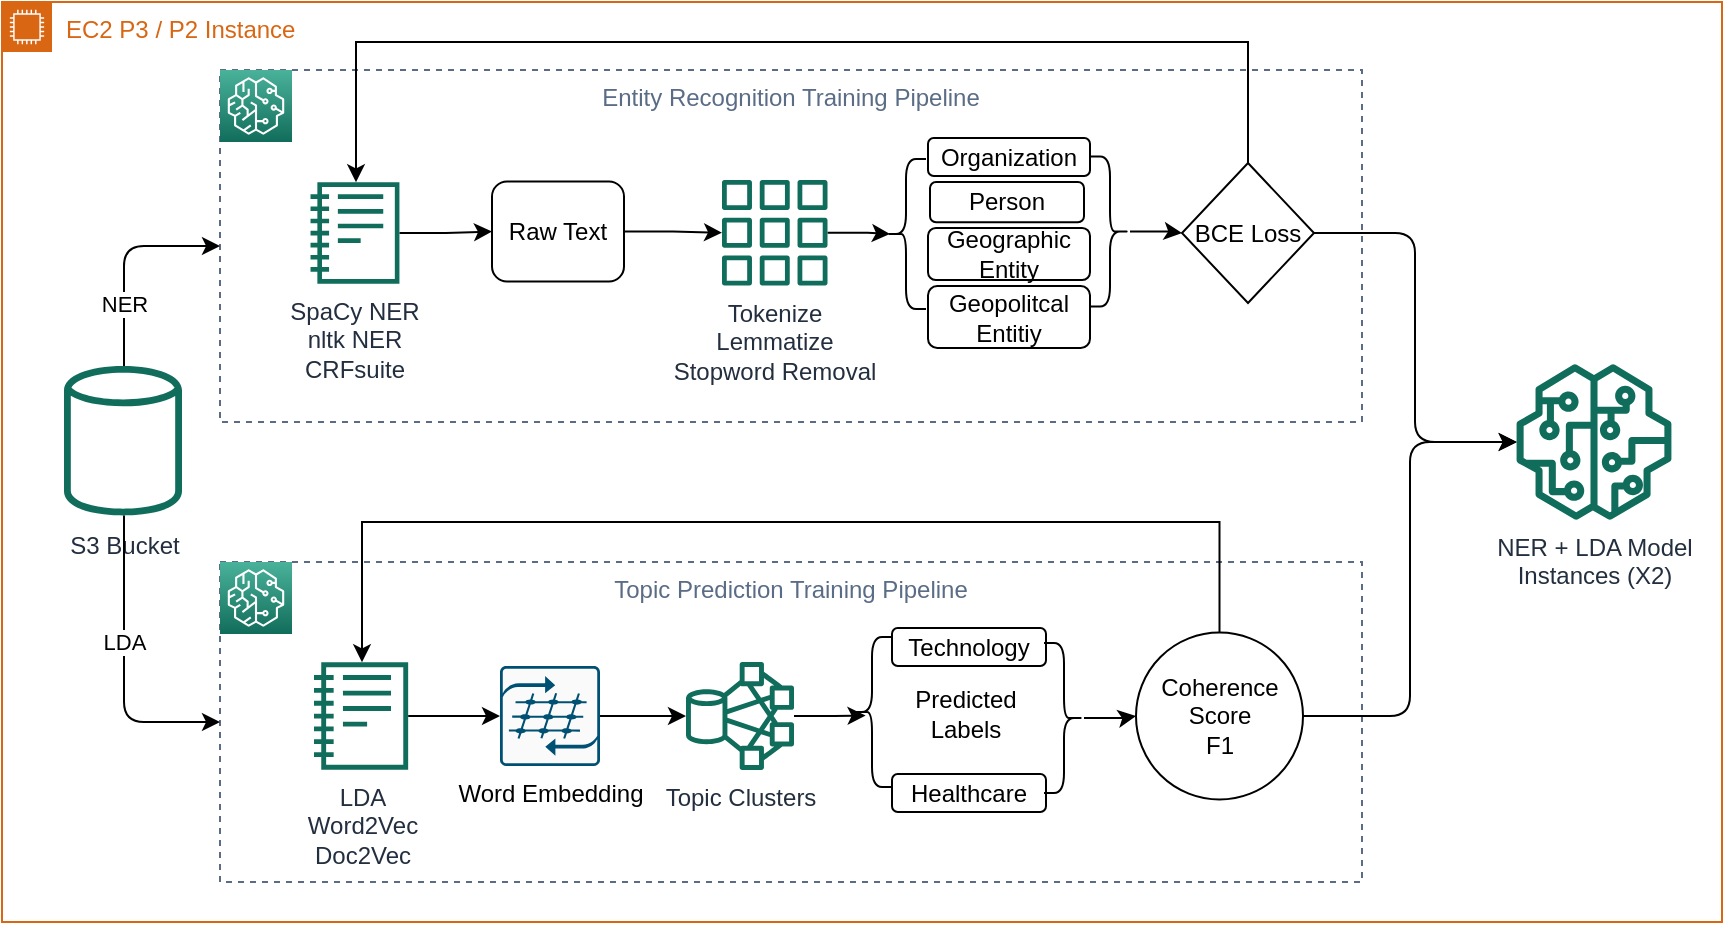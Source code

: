 <mxfile version="14.9.6" type="device"><diagram id="OFmGCDliSTIb5eMxiQcG" name="Page-1"><mxGraphModel dx="1843" dy="660" grid="1" gridSize="10" guides="1" tooltips="1" connect="1" arrows="1" fold="1" page="1" pageScale="1" pageWidth="1169" pageHeight="827" math="0" shadow="0"><root><mxCell id="0"/><mxCell id="1" parent="0"/><mxCell id="dLfma9tmVdJ0wUqxu7KE-44" value="Topic Prediction Training Pipeline" style="fillColor=none;strokeColor=#5A6C86;dashed=1;verticalAlign=top;fontStyle=0;fontColor=#5A6C86;" vertex="1" parent="1"><mxGeometry x="239" y="1280" width="571" height="160" as="geometry"/></mxCell><mxCell id="dLfma9tmVdJ0wUqxu7KE-45" value="Entity Recognition Training Pipeline" style="fillColor=none;strokeColor=#5A6C86;dashed=1;verticalAlign=top;fontStyle=0;fontColor=#5A6C86;" vertex="1" parent="1"><mxGeometry x="239" y="1034" width="571" height="176" as="geometry"/></mxCell><mxCell id="dLfma9tmVdJ0wUqxu7KE-46" value="EC2 P3 / P2 Instance" style="points=[[0,0],[0.25,0],[0.5,0],[0.75,0],[1,0],[1,0.25],[1,0.5],[1,0.75],[1,1],[0.75,1],[0.5,1],[0.25,1],[0,1],[0,0.75],[0,0.5],[0,0.25]];outlineConnect=0;gradientColor=none;html=1;whiteSpace=wrap;fontSize=12;fontStyle=0;shape=mxgraph.aws4.group;grIcon=mxgraph.aws4.group_ec2_instance_contents;strokeColor=#D86613;fillColor=none;verticalAlign=top;align=left;spacingLeft=30;fontColor=#D86613;dashed=0;" vertex="1" parent="1"><mxGeometry x="130" y="1000" width="860" height="460" as="geometry"/></mxCell><mxCell id="dLfma9tmVdJ0wUqxu7KE-47" value="" style="edgeStyle=orthogonalEdgeStyle;rounded=0;orthogonalLoop=1;jettySize=auto;html=1;" edge="1" parent="1" source="dLfma9tmVdJ0wUqxu7KE-48" target="dLfma9tmVdJ0wUqxu7KE-59"><mxGeometry relative="1" as="geometry"/></mxCell><object label="LDA&lt;br&gt;Word2Vec&lt;br&gt;Doc2Vec" id="dLfma9tmVdJ0wUqxu7KE-48"><mxCell style="outlineConnect=0;fontColor=#232F3E;gradientColor=none;fillColor=#116D5B;strokeColor=none;dashed=0;verticalLabelPosition=bottom;verticalAlign=top;align=center;html=1;fontSize=12;fontStyle=0;aspect=fixed;pointerEvents=1;shape=mxgraph.aws4.sagemaker_notebook;" vertex="1" parent="1"><mxGeometry x="286" y="1330" width="47.08" height="54" as="geometry"/></mxCell></object><mxCell id="dLfma9tmVdJ0wUqxu7KE-49" value="NER + LDA Model &lt;br&gt;Instances (X2)" style="outlineConnect=0;fontColor=#232F3E;gradientColor=none;fillColor=#116D5B;strokeColor=none;dashed=0;verticalLabelPosition=bottom;verticalAlign=top;align=center;html=1;fontSize=12;fontStyle=0;aspect=fixed;pointerEvents=1;shape=mxgraph.aws4.sagemaker_model;" vertex="1" parent="1"><mxGeometry x="887" y="1181.0" width="78" height="78" as="geometry"/></mxCell><mxCell id="dLfma9tmVdJ0wUqxu7KE-50" value="S3 Bucket" style="outlineConnect=0;fontColor=#232F3E;gradientColor=none;strokeColor=none;dashed=0;verticalLabelPosition=bottom;verticalAlign=top;align=center;html=1;fontSize=12;fontStyle=0;aspect=fixed;pointerEvents=1;shape=mxgraph.aws4.generic_database;fillColor=#116D5B;" vertex="1" parent="1"><mxGeometry x="161" y="1180.34" width="59" height="78" as="geometry"/></mxCell><mxCell id="dLfma9tmVdJ0wUqxu7KE-51" value="" style="points=[[0,0,0],[0.25,0,0],[0.5,0,0],[0.75,0,0],[1,0,0],[0,1,0],[0.25,1,0],[0.5,1,0],[0.75,1,0],[1,1,0],[0,0.25,0],[0,0.5,0],[0,0.75,0],[1,0.25,0],[1,0.5,0],[1,0.75,0]];outlineConnect=0;fontColor=#232F3E;gradientColor=#4AB29A;gradientDirection=north;fillColor=#116D5B;strokeColor=#ffffff;dashed=0;verticalLabelPosition=bottom;verticalAlign=top;align=center;html=1;fontSize=12;fontStyle=0;aspect=fixed;shape=mxgraph.aws4.resourceIcon;resIcon=mxgraph.aws4.sagemaker;" vertex="1" parent="1"><mxGeometry x="239" y="1034" width="36" height="36" as="geometry"/></mxCell><mxCell id="dLfma9tmVdJ0wUqxu7KE-52" value="" style="points=[[0,0,0],[0.25,0,0],[0.5,0,0],[0.75,0,0],[1,0,0],[0,1,0],[0.25,1,0],[0.5,1,0],[0.75,1,0],[1,1,0],[0,0.25,0],[0,0.5,0],[0,0.75,0],[1,0.25,0],[1,0.5,0],[1,0.75,0]];outlineConnect=0;fontColor=#232F3E;gradientColor=#4AB29A;gradientDirection=north;fillColor=#116D5B;strokeColor=#ffffff;dashed=0;verticalLabelPosition=bottom;verticalAlign=top;align=center;html=1;fontSize=12;fontStyle=0;aspect=fixed;shape=mxgraph.aws4.resourceIcon;resIcon=mxgraph.aws4.sagemaker;" vertex="1" parent="1"><mxGeometry x="239" y="1280" width="36" height="36" as="geometry"/></mxCell><mxCell id="dLfma9tmVdJ0wUqxu7KE-53" value="" style="edgeStyle=orthogonalEdgeStyle;rounded=0;orthogonalLoop=1;jettySize=auto;html=1;" edge="1" parent="1" source="dLfma9tmVdJ0wUqxu7KE-54" target="dLfma9tmVdJ0wUqxu7KE-79"><mxGeometry relative="1" as="geometry"/></mxCell><object label="SpaCy NER&lt;br&gt;nltk NER&lt;br&gt;CRFsuite" id="dLfma9tmVdJ0wUqxu7KE-54"><mxCell style="outlineConnect=0;fontColor=#232F3E;gradientColor=none;fillColor=#116D5B;strokeColor=none;dashed=0;verticalLabelPosition=bottom;verticalAlign=top;align=center;html=1;fontSize=12;fontStyle=0;aspect=fixed;pointerEvents=1;shape=mxgraph.aws4.sagemaker_notebook;" vertex="1" parent="1"><mxGeometry x="284.26" y="1090" width="44.46" height="51" as="geometry"/></mxCell></object><mxCell id="dLfma9tmVdJ0wUqxu7KE-55" value="NER" style="edgeStyle=elbowEdgeStyle;elbow=vertical;endArrow=classic;html=1;entryX=0;entryY=0.5;entryDx=0;entryDy=0;" edge="1" parent="1" source="dLfma9tmVdJ0wUqxu7KE-50" target="dLfma9tmVdJ0wUqxu7KE-45"><mxGeometry x="-0.428" width="50" height="50" relative="1" as="geometry"><mxPoint x="264" y="1220" as="sourcePoint"/><mxPoint x="314" y="1170" as="targetPoint"/><Array as="points"><mxPoint x="191" y="1122"/></Array><mxPoint as="offset"/></mxGeometry></mxCell><mxCell id="dLfma9tmVdJ0wUqxu7KE-56" value="" style="edgeStyle=elbowEdgeStyle;elbow=horizontal;endArrow=classic;html=1;entryX=0;entryY=0.5;entryDx=0;entryDy=0;" edge="1" parent="1" source="dLfma9tmVdJ0wUqxu7KE-50" target="dLfma9tmVdJ0wUqxu7KE-44"><mxGeometry width="50" height="50" relative="1" as="geometry"><mxPoint x="250" y="1230" as="sourcePoint"/><mxPoint x="300" y="1180" as="targetPoint"/><Array as="points"><mxPoint x="191" y="1345"/></Array></mxGeometry></mxCell><mxCell id="dLfma9tmVdJ0wUqxu7KE-57" value="LDA" style="edgeLabel;html=1;align=center;verticalAlign=middle;resizable=0;points=[];" vertex="1" connectable="0" parent="dLfma9tmVdJ0wUqxu7KE-56"><mxGeometry x="0.12" y="3" relative="1" as="geometry"><mxPoint x="-3" y="-21" as="offset"/></mxGeometry></mxCell><mxCell id="dLfma9tmVdJ0wUqxu7KE-58" value="" style="edgeStyle=orthogonalEdgeStyle;rounded=0;orthogonalLoop=1;jettySize=auto;html=1;" edge="1" parent="1" source="dLfma9tmVdJ0wUqxu7KE-59" target="dLfma9tmVdJ0wUqxu7KE-61"><mxGeometry relative="1" as="geometry"/></mxCell><mxCell id="dLfma9tmVdJ0wUqxu7KE-59" value="Word Embedding" style="points=[[0.015,0.015,0],[0.985,0.015,0],[0.985,0.985,0],[0.015,0.985,0],[0.25,0,0],[0.5,0,0],[0.75,0,0],[1,0.25,0],[1,0.5,0],[1,0.75,0],[0.75,1,0],[0.5,1,0],[0.25,1,0],[0,0.75,0],[0,0.5,0],[0,0.25,0]];verticalLabelPosition=bottom;html=1;verticalAlign=top;aspect=fixed;align=center;pointerEvents=1;shape=mxgraph.cisco19.rect;prIcon=virtual_matrix_switch;fillColor=#FAFAFA;strokeColor=#005073;" vertex="1" parent="1"><mxGeometry x="379" y="1332" width="50" height="50" as="geometry"/></mxCell><mxCell id="dLfma9tmVdJ0wUqxu7KE-60" value="" style="edgeStyle=orthogonalEdgeStyle;rounded=0;orthogonalLoop=1;jettySize=auto;html=1;entryX=0.34;entryY=0.523;entryDx=0;entryDy=0;entryPerimeter=0;" edge="1" parent="1" source="dLfma9tmVdJ0wUqxu7KE-61" target="dLfma9tmVdJ0wUqxu7KE-65"><mxGeometry relative="1" as="geometry"/></mxCell><mxCell id="dLfma9tmVdJ0wUqxu7KE-61" value="Topic Clusters" style="outlineConnect=0;fontColor=#232F3E;gradientColor=none;strokeColor=none;dashed=0;verticalLabelPosition=bottom;verticalAlign=top;align=center;html=1;fontSize=12;fontStyle=0;aspect=fixed;pointerEvents=1;shape=mxgraph.aws4.hdfs_cluster;fillColor=#116D5B;" vertex="1" parent="1"><mxGeometry x="472" y="1330" width="54" height="54" as="geometry"/></mxCell><mxCell id="dLfma9tmVdJ0wUqxu7KE-62" value="" style="edgeStyle=orthogonalEdgeStyle;rounded=0;orthogonalLoop=1;jettySize=auto;html=1;" edge="1" parent="1" source="dLfma9tmVdJ0wUqxu7KE-63" target="dLfma9tmVdJ0wUqxu7KE-48"><mxGeometry relative="1" as="geometry"><Array as="points"><mxPoint x="739" y="1260"/><mxPoint x="310" y="1260"/></Array></mxGeometry></mxCell><mxCell id="dLfma9tmVdJ0wUqxu7KE-63" value="Coherence Score&lt;br&gt;F1" style="ellipse;whiteSpace=wrap;html=1;aspect=fixed;" vertex="1" parent="1"><mxGeometry x="697" y="1315.25" width="83.5" height="83.5" as="geometry"/></mxCell><mxCell id="dLfma9tmVdJ0wUqxu7KE-64" value="" style="group" vertex="1" connectable="0" parent="1"><mxGeometry x="599" y="1310" width="97" height="92" as="geometry"/></mxCell><mxCell id="dLfma9tmVdJ0wUqxu7KE-65" value="" style="shape=curlyBracket;whiteSpace=wrap;html=1;rounded=1;" vertex="1" parent="dLfma9tmVdJ0wUqxu7KE-64"><mxGeometry x="-44" y="7.5" width="20" height="75" as="geometry"/></mxCell><mxCell id="dLfma9tmVdJ0wUqxu7KE-66" value="Technology" style="rounded=1;whiteSpace=wrap;html=1;" vertex="1" parent="dLfma9tmVdJ0wUqxu7KE-64"><mxGeometry x="-24" y="3" width="77" height="19" as="geometry"/></mxCell><mxCell id="dLfma9tmVdJ0wUqxu7KE-67" value="Healthcare" style="rounded=1;whiteSpace=wrap;html=1;" vertex="1" parent="dLfma9tmVdJ0wUqxu7KE-64"><mxGeometry x="-24" y="76" width="77" height="19" as="geometry"/></mxCell><mxCell id="dLfma9tmVdJ0wUqxu7KE-68" value="Predicted Labels" style="text;html=1;strokeColor=none;fillColor=none;align=center;verticalAlign=middle;whiteSpace=wrap;rounded=0;" vertex="1" parent="1"><mxGeometry x="592" y="1346" width="40" height="20" as="geometry"/></mxCell><mxCell id="dLfma9tmVdJ0wUqxu7KE-69" value="" style="shape=curlyBracket;whiteSpace=wrap;html=1;rounded=1;" vertex="1" parent="1"><mxGeometry x="572" y="1078.5" width="20" height="75" as="geometry"/></mxCell><mxCell id="dLfma9tmVdJ0wUqxu7KE-70" value="Organization" style="rounded=1;whiteSpace=wrap;html=1;" vertex="1" parent="1"><mxGeometry x="593" y="1068" width="81" height="19" as="geometry"/></mxCell><mxCell id="dLfma9tmVdJ0wUqxu7KE-71" value="Geopolitcal Entitiy" style="rounded=1;whiteSpace=wrap;html=1;" vertex="1" parent="1"><mxGeometry x="593" y="1142" width="81" height="31" as="geometry"/></mxCell><mxCell id="dLfma9tmVdJ0wUqxu7KE-72" value="Person" style="rounded=1;whiteSpace=wrap;html=1;" vertex="1" parent="1"><mxGeometry x="594" y="1090" width="77" height="20.17" as="geometry"/></mxCell><mxCell id="dLfma9tmVdJ0wUqxu7KE-73" value="Geographic Entity" style="rounded=1;whiteSpace=wrap;html=1;" vertex="1" parent="1"><mxGeometry x="593" y="1113" width="81" height="26" as="geometry"/></mxCell><mxCell id="dLfma9tmVdJ0wUqxu7KE-74" value="" style="edgeStyle=orthogonalEdgeStyle;rounded=0;orthogonalLoop=1;jettySize=auto;html=1;" edge="1" parent="1" source="dLfma9tmVdJ0wUqxu7KE-75" target="dLfma9tmVdJ0wUqxu7KE-54"><mxGeometry relative="1" as="geometry"><Array as="points"><mxPoint x="753" y="1020"/><mxPoint x="307" y="1020"/></Array></mxGeometry></mxCell><mxCell id="dLfma9tmVdJ0wUqxu7KE-75" value="BCE Loss" style="rhombus;whiteSpace=wrap;html=1;" vertex="1" parent="1"><mxGeometry x="720" y="1080.5" width="66" height="70" as="geometry"/></mxCell><mxCell id="dLfma9tmVdJ0wUqxu7KE-76" value="" style="edgeStyle=orthogonalEdgeStyle;rounded=0;orthogonalLoop=1;jettySize=auto;html=1;entryX=0.1;entryY=0.5;entryDx=0;entryDy=0;entryPerimeter=0;" edge="1" parent="1" source="dLfma9tmVdJ0wUqxu7KE-77" target="dLfma9tmVdJ0wUqxu7KE-69"><mxGeometry relative="1" as="geometry"/></mxCell><mxCell id="dLfma9tmVdJ0wUqxu7KE-77" value="Tokenize&lt;br&gt;Lemmatize&lt;br&gt;Stopword Removal" style="outlineConnect=0;fontColor=#232F3E;gradientColor=none;strokeColor=none;dashed=0;verticalLabelPosition=bottom;verticalAlign=top;align=center;html=1;fontSize=12;fontStyle=0;aspect=fixed;pointerEvents=1;shape=mxgraph.aws4.instances_2;fillColor=#116D5B;" vertex="1" parent="1"><mxGeometry x="490" y="1089" width="52.75" height="52.75" as="geometry"/></mxCell><mxCell id="dLfma9tmVdJ0wUqxu7KE-78" value="" style="edgeStyle=orthogonalEdgeStyle;rounded=0;orthogonalLoop=1;jettySize=auto;html=1;" edge="1" parent="1" source="dLfma9tmVdJ0wUqxu7KE-79" target="dLfma9tmVdJ0wUqxu7KE-77"><mxGeometry relative="1" as="geometry"/></mxCell><mxCell id="dLfma9tmVdJ0wUqxu7KE-79" value="Raw Text" style="rounded=1;whiteSpace=wrap;html=1;fillColor=none;" vertex="1" parent="1"><mxGeometry x="375" y="1089.75" width="66" height="50" as="geometry"/></mxCell><mxCell id="dLfma9tmVdJ0wUqxu7KE-80" value="" style="edgeStyle=orthogonalEdgeStyle;rounded=0;orthogonalLoop=1;jettySize=auto;html=1;" edge="1" parent="1" source="dLfma9tmVdJ0wUqxu7KE-81" target="dLfma9tmVdJ0wUqxu7KE-75"><mxGeometry relative="1" as="geometry"/></mxCell><mxCell id="dLfma9tmVdJ0wUqxu7KE-81" value="" style="shape=curlyBracket;whiteSpace=wrap;html=1;rounded=1;direction=west;" vertex="1" parent="1"><mxGeometry x="674" y="1077.25" width="20" height="75" as="geometry"/></mxCell><mxCell id="dLfma9tmVdJ0wUqxu7KE-82" value="" style="edgeStyle=elbowEdgeStyle;elbow=horizontal;endArrow=classic;html=1;exitX=1;exitY=0.5;exitDx=0;exitDy=0;" edge="1" parent="1" source="dLfma9tmVdJ0wUqxu7KE-75" target="dLfma9tmVdJ0wUqxu7KE-49"><mxGeometry width="50" height="50" relative="1" as="geometry"><mxPoint x="788" y="1100" as="sourcePoint"/><mxPoint x="838" y="1050" as="targetPoint"/></mxGeometry></mxCell><mxCell id="dLfma9tmVdJ0wUqxu7KE-83" value="" style="edgeStyle=orthogonalEdgeStyle;rounded=0;orthogonalLoop=1;jettySize=auto;html=1;" edge="1" parent="1" source="dLfma9tmVdJ0wUqxu7KE-84" target="dLfma9tmVdJ0wUqxu7KE-63"><mxGeometry relative="1" as="geometry"/></mxCell><mxCell id="dLfma9tmVdJ0wUqxu7KE-84" value="" style="shape=curlyBracket;whiteSpace=wrap;html=1;rounded=1;direction=west;" vertex="1" parent="1"><mxGeometry x="651" y="1320.5" width="20" height="75" as="geometry"/></mxCell><mxCell id="dLfma9tmVdJ0wUqxu7KE-85" value="" style="edgeStyle=elbowEdgeStyle;elbow=horizontal;endArrow=classic;html=1;exitX=1;exitY=0.5;exitDx=0;exitDy=0;" edge="1" parent="1"><mxGeometry width="50" height="50" relative="1" as="geometry"><mxPoint x="780.5" y="1357" as="sourcePoint"/><mxPoint x="887.471" y="1220" as="targetPoint"/></mxGeometry></mxCell></root></mxGraphModel></diagram></mxfile>
